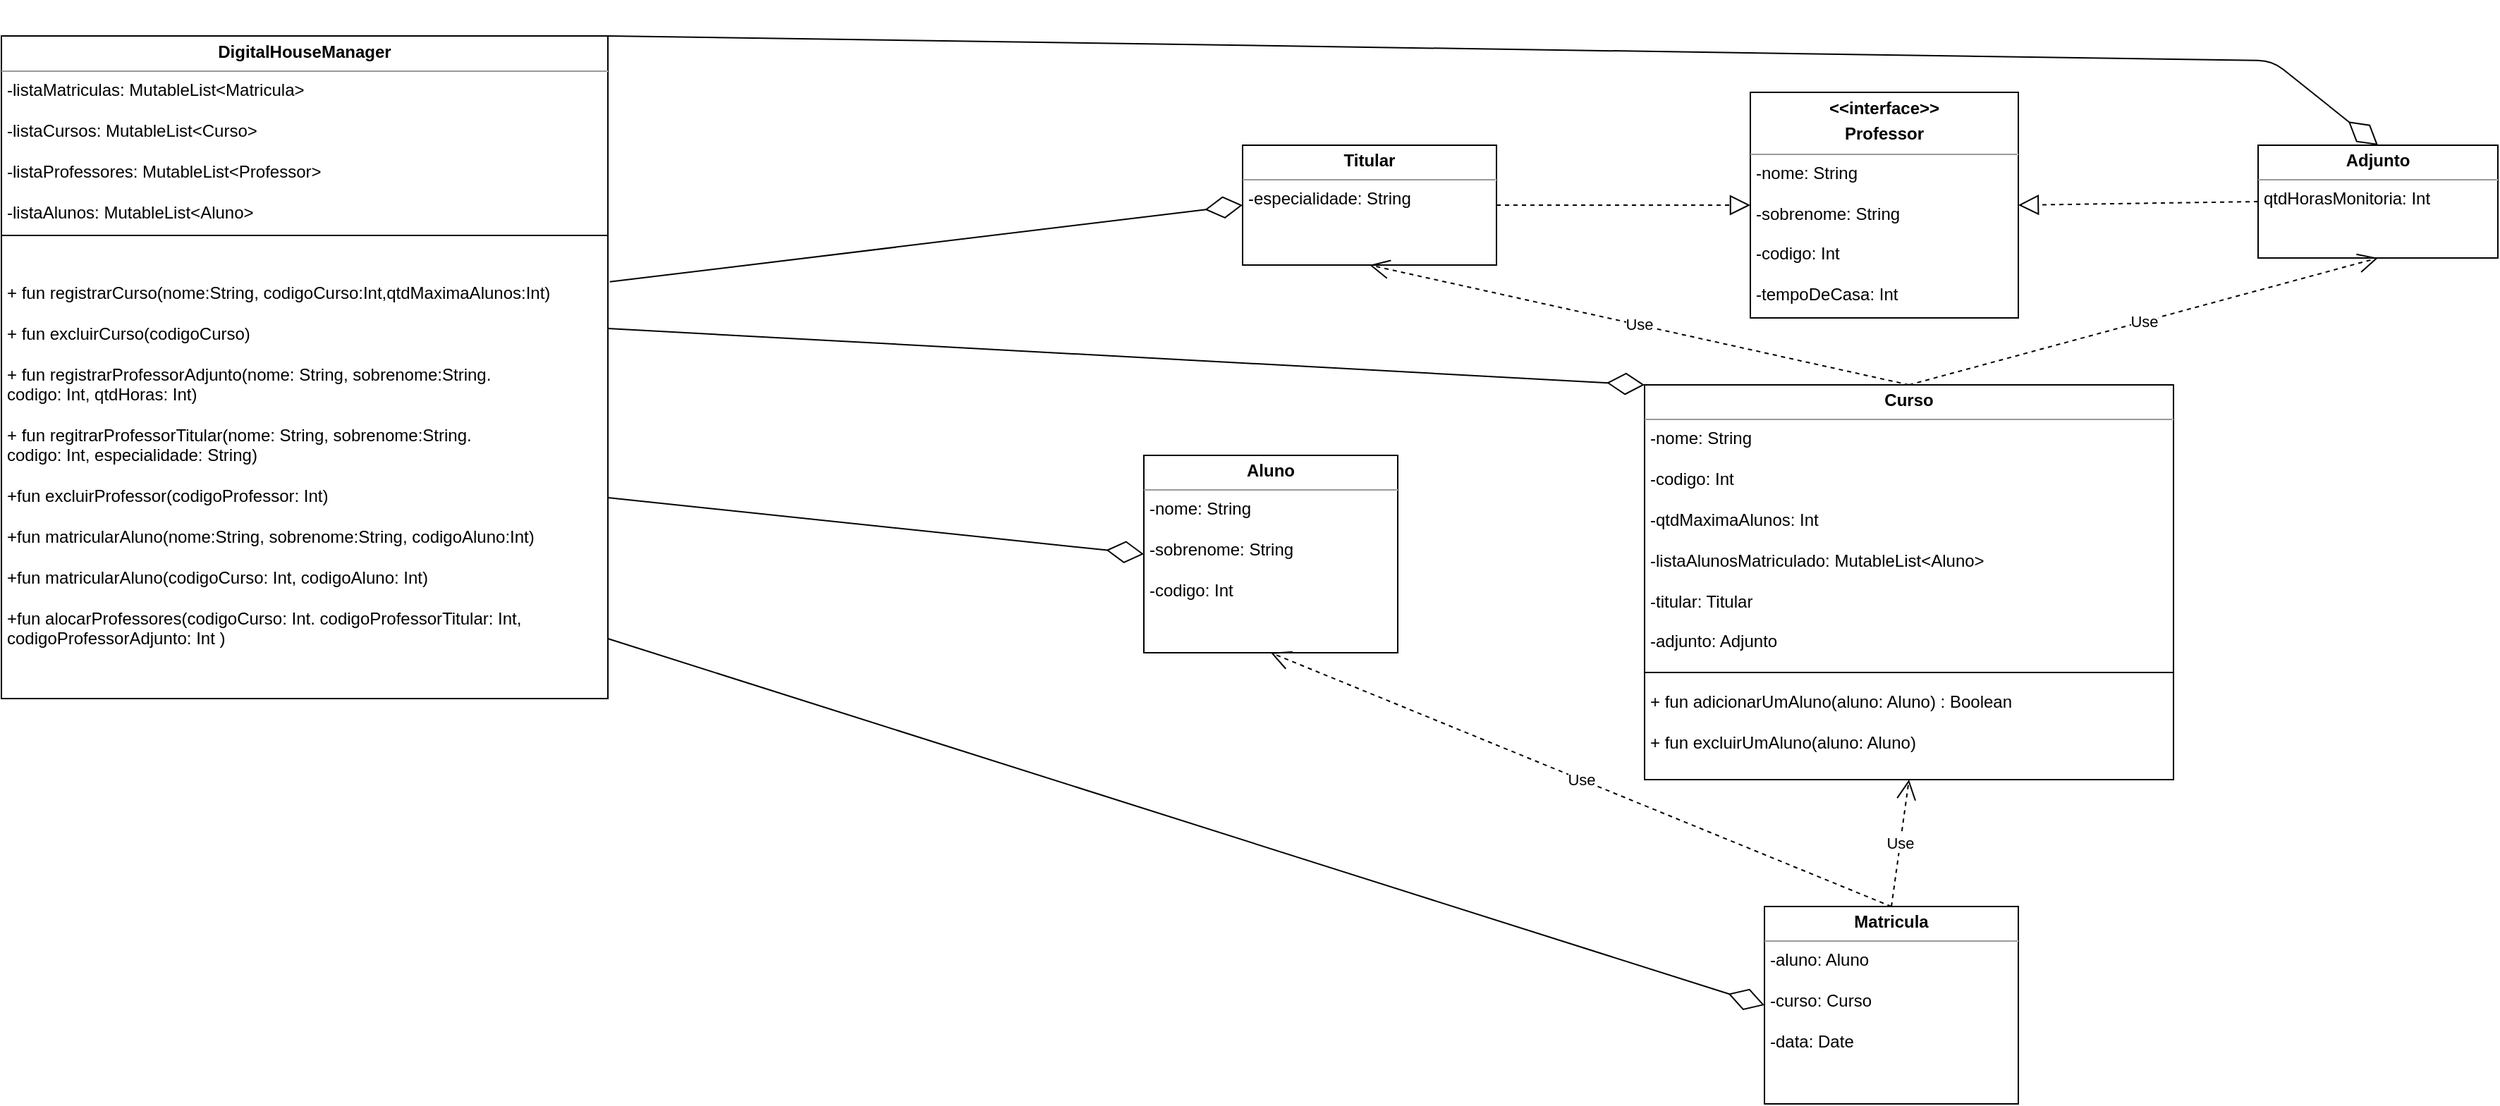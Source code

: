 <mxfile version="13.7.5" type="device"><diagram id="pJTIbs8gm_tFVkfFD0ff" name="Page-1"><mxGraphModel dx="2090" dy="1743" grid="1" gridSize="10" guides="1" tooltips="1" connect="1" arrows="1" fold="1" page="1" pageScale="1" pageWidth="850" pageHeight="1100" math="0" shadow="0"><root><mxCell id="0"/><mxCell id="1" parent="0"/><mxCell id="R6zgX_rCGJUKj4s8_wKS-1" value="&lt;p style=&quot;margin: 0px ; margin-top: 4px ; text-align: center&quot;&gt;&lt;b&gt;Aluno&lt;/b&gt;&lt;/p&gt;&lt;hr size=&quot;1&quot;&gt;&lt;p style=&quot;margin: 0px ; margin-left: 4px&quot;&gt;-nome: String&lt;/p&gt;&lt;p style=&quot;margin: 0px ; margin-left: 4px&quot;&gt;&lt;br&gt;&lt;/p&gt;&lt;p style=&quot;margin: 0px ; margin-left: 4px&quot;&gt;-sobrenome: String&lt;/p&gt;&lt;p style=&quot;margin: 0px ; margin-left: 4px&quot;&gt;&lt;br&gt;&lt;/p&gt;&lt;p style=&quot;margin: 0px ; margin-left: 4px&quot;&gt;-codigo: Int&lt;/p&gt;&lt;p style=&quot;margin: 0px ; margin-left: 4px&quot;&gt;&lt;br&gt;&lt;/p&gt;&lt;p style=&quot;margin: 0px ; margin-left: 4px&quot;&gt;&lt;br&gt;&lt;/p&gt;" style="verticalAlign=top;align=left;overflow=fill;fontSize=12;fontFamily=Helvetica;html=1;" parent="1" vertex="1"><mxGeometry x="550" y="320" width="180" height="140" as="geometry"/></mxCell><mxCell id="R6zgX_rCGJUKj4s8_wKS-2" value="&lt;p style=&quot;margin: 0px ; margin-top: 4px ; text-align: center&quot;&gt;&lt;b&gt;Curso&lt;/b&gt;&lt;/p&gt;&lt;hr size=&quot;1&quot;&gt;&lt;p style=&quot;margin: 0px ; margin-left: 4px&quot;&gt;-nome: String&lt;/p&gt;&lt;p style=&quot;margin: 0px ; margin-left: 4px&quot;&gt;&lt;br&gt;&lt;/p&gt;&lt;p style=&quot;margin: 0px ; margin-left: 4px&quot;&gt;-codigo: Int&lt;/p&gt;&lt;p style=&quot;margin: 0px ; margin-left: 4px&quot;&gt;&lt;br&gt;&lt;/p&gt;&lt;p style=&quot;margin: 0px ; margin-left: 4px&quot;&gt;-qtdMaximaAlunos: Int&lt;/p&gt;&lt;p style=&quot;margin: 0px ; margin-left: 4px&quot;&gt;&lt;br&gt;&lt;/p&gt;&lt;p style=&quot;margin: 0px ; margin-left: 4px&quot;&gt;-listaAlunosMatriculado: MutableList&amp;lt;Aluno&amp;gt;&lt;/p&gt;&lt;p style=&quot;margin: 0px ; margin-left: 4px&quot;&gt;&lt;br&gt;&lt;/p&gt;&lt;p style=&quot;margin: 0px ; margin-left: 4px&quot;&gt;-titular: Titular&lt;/p&gt;&lt;p style=&quot;margin: 0px ; margin-left: 4px&quot;&gt;&lt;br&gt;&lt;/p&gt;&lt;p style=&quot;margin: 0px ; margin-left: 4px&quot;&gt;-adjunto: Adjunto&lt;/p&gt;&lt;p style=&quot;margin: 0px ; margin-left: 4px&quot;&gt;&lt;br&gt;&lt;/p&gt;&lt;p style=&quot;margin: 0px ; margin-left: 4px&quot;&gt;&lt;br&gt;&lt;/p&gt;&lt;p style=&quot;margin: 0px ; margin-left: 4px&quot;&gt;+ fun adicionarUmAluno(aluno: Aluno) : Boolean&lt;/p&gt;&lt;p style=&quot;margin: 0px ; margin-left: 4px&quot;&gt;&lt;br&gt;&lt;/p&gt;&lt;p style=&quot;margin: 0px 0px 0px 4px&quot;&gt;+ fun excluirUmAluno(aluno: Aluno)&amp;nbsp;&lt;/p&gt;&lt;p style=&quot;margin: 0px 0px 0px 4px&quot;&gt;&lt;br&gt;&lt;/p&gt;&lt;p style=&quot;margin: 0px ; margin-left: 4px&quot;&gt;&lt;br&gt;&lt;/p&gt;&lt;p style=&quot;margin: 0px ; margin-left: 4px&quot;&gt;&lt;br&gt;&lt;/p&gt;" style="verticalAlign=top;align=left;overflow=fill;fontSize=12;fontFamily=Helvetica;html=1;" parent="1" vertex="1"><mxGeometry x="905" y="270" width="375" height="280" as="geometry"/></mxCell><mxCell id="R6zgX_rCGJUKj4s8_wKS-4" value="&lt;p style=&quot;margin: 0px ; margin-top: 4px ; text-align: center&quot;&gt;&lt;b&gt;&amp;lt;&amp;lt;interface&amp;gt;&amp;gt;&lt;/b&gt;&lt;/p&gt;&lt;p style=&quot;margin: 0px ; margin-top: 4px ; text-align: center&quot;&gt;&lt;b&gt;Professor&lt;/b&gt;&lt;/p&gt;&lt;hr size=&quot;1&quot;&gt;&lt;p style=&quot;margin: 0px ; margin-left: 4px&quot;&gt;-nome: String&lt;/p&gt;&lt;p style=&quot;margin: 0px ; margin-left: 4px&quot;&gt;&lt;br&gt;&lt;/p&gt;&lt;p style=&quot;margin: 0px ; margin-left: 4px&quot;&gt;-sobrenome: String&lt;/p&gt;&lt;p style=&quot;margin: 0px ; margin-left: 4px&quot;&gt;&lt;br&gt;&lt;/p&gt;&lt;p style=&quot;margin: 0px ; margin-left: 4px&quot;&gt;-codigo: Int&lt;/p&gt;&lt;p style=&quot;margin: 0px ; margin-left: 4px&quot;&gt;&lt;br&gt;&lt;/p&gt;&lt;p style=&quot;margin: 0px ; margin-left: 4px&quot;&gt;-tempoDeCasa: Int&lt;/p&gt;&lt;p style=&quot;margin: 0px ; margin-left: 4px&quot;&gt;&lt;br&gt;&lt;/p&gt;&lt;p style=&quot;margin: 0px ; margin-left: 4px&quot;&gt;&lt;br&gt;&lt;/p&gt;" style="verticalAlign=top;align=left;overflow=fill;fontSize=12;fontFamily=Helvetica;html=1;" parent="1" vertex="1"><mxGeometry x="980" y="62.5" width="190" height="160" as="geometry"/></mxCell><mxCell id="R6zgX_rCGJUKj4s8_wKS-5" value="&lt;p style=&quot;margin: 0px ; margin-top: 4px ; text-align: center&quot;&gt;&lt;b&gt;Titular&lt;/b&gt;&lt;br&gt;&lt;/p&gt;&lt;hr size=&quot;1&quot;&gt;&lt;p style=&quot;margin: 0px ; margin-left: 4px&quot;&gt;-especialidade: String&lt;/p&gt;&lt;p style=&quot;margin: 0px ; margin-left: 4px&quot;&gt;&lt;br&gt;&lt;/p&gt;" style="verticalAlign=top;align=left;overflow=fill;fontSize=12;fontFamily=Helvetica;html=1;" parent="1" vertex="1"><mxGeometry x="620" y="100" width="180" height="85" as="geometry"/></mxCell><mxCell id="R6zgX_rCGJUKj4s8_wKS-6" value="" style="endArrow=block;dashed=1;endFill=0;endSize=12;html=1;entryX=0;entryY=0.5;entryDx=0;entryDy=0;exitX=1;exitY=0.5;exitDx=0;exitDy=0;" parent="1" source="R6zgX_rCGJUKj4s8_wKS-5" target="R6zgX_rCGJUKj4s8_wKS-4" edge="1"><mxGeometry width="160" relative="1" as="geometry"><mxPoint x="340" y="290" as="sourcePoint"/><mxPoint x="500" y="290" as="targetPoint"/></mxGeometry></mxCell><mxCell id="R6zgX_rCGJUKj4s8_wKS-7" value="&lt;p style=&quot;margin: 0px ; margin-top: 4px ; text-align: center&quot;&gt;&lt;b&gt;Adjunto&lt;/b&gt;&lt;br&gt;&lt;/p&gt;&lt;hr size=&quot;1&quot;&gt;&lt;p style=&quot;margin: 0px ; margin-left: 4px&quot;&gt;qtdHorasMonitoria: Int&lt;/p&gt;&lt;p style=&quot;margin: 0px ; margin-left: 4px&quot;&gt;&lt;br&gt;&lt;/p&gt;&lt;p style=&quot;margin: 0px ; margin-left: 4px&quot;&gt;&lt;br&gt;&lt;/p&gt;" style="verticalAlign=top;align=left;overflow=fill;fontSize=12;fontFamily=Helvetica;html=1;" parent="1" vertex="1"><mxGeometry x="1340" y="100" width="170" height="80" as="geometry"/></mxCell><mxCell id="R6zgX_rCGJUKj4s8_wKS-8" value="" style="endArrow=block;dashed=1;endFill=0;endSize=12;html=1;entryX=1;entryY=0.5;entryDx=0;entryDy=0;exitX=0;exitY=0.5;exitDx=0;exitDy=0;" parent="1" source="R6zgX_rCGJUKj4s8_wKS-7" target="R6zgX_rCGJUKj4s8_wKS-4" edge="1"><mxGeometry width="160" relative="1" as="geometry"><mxPoint x="405" y="320" as="sourcePoint"/><mxPoint x="465" y="190" as="targetPoint"/></mxGeometry></mxCell><mxCell id="R6zgX_rCGJUKj4s8_wKS-9" value="Use" style="endArrow=open;endSize=12;dashed=1;html=1;exitX=0.5;exitY=0;exitDx=0;exitDy=0;entryX=0.5;entryY=1;entryDx=0;entryDy=0;" parent="1" source="R6zgX_rCGJUKj4s8_wKS-2" target="R6zgX_rCGJUKj4s8_wKS-5" edge="1"><mxGeometry width="160" relative="1" as="geometry"><mxPoint x="500" y="500" as="sourcePoint"/><mxPoint x="660" y="500" as="targetPoint"/></mxGeometry></mxCell><mxCell id="R6zgX_rCGJUKj4s8_wKS-10" value="Use" style="endArrow=open;endSize=12;dashed=1;html=1;entryX=0.5;entryY=1;entryDx=0;entryDy=0;exitX=0.5;exitY=0;exitDx=0;exitDy=0;" parent="1" source="R6zgX_rCGJUKj4s8_wKS-2" target="R6zgX_rCGJUKj4s8_wKS-7" edge="1"><mxGeometry width="160" relative="1" as="geometry"><mxPoint x="500" y="530" as="sourcePoint"/><mxPoint x="560" y="410" as="targetPoint"/></mxGeometry></mxCell><mxCell id="R6zgX_rCGJUKj4s8_wKS-12" value="&lt;p style=&quot;margin: 0px ; margin-top: 4px ; text-align: center&quot;&gt;&lt;b&gt;Matricula&lt;/b&gt;&lt;/p&gt;&lt;hr size=&quot;1&quot;&gt;&lt;p style=&quot;margin: 0px ; margin-left: 4px&quot;&gt;-aluno: Aluno&lt;/p&gt;&lt;p style=&quot;margin: 0px ; margin-left: 4px&quot;&gt;&lt;br&gt;&lt;/p&gt;&lt;p style=&quot;margin: 0px ; margin-left: 4px&quot;&gt;-curso: Curso&lt;/p&gt;&lt;p style=&quot;margin: 0px ; margin-left: 4px&quot;&gt;&lt;br&gt;&lt;/p&gt;&lt;p style=&quot;margin: 0px ; margin-left: 4px&quot;&gt;-data: Date&lt;/p&gt;&lt;p style=&quot;margin: 0px ; margin-left: 4px&quot;&gt;&lt;br&gt;&lt;/p&gt;&lt;p style=&quot;margin: 0px ; margin-left: 4px&quot;&gt;&lt;br&gt;&lt;/p&gt;" style="verticalAlign=top;align=left;overflow=fill;fontSize=12;fontFamily=Helvetica;html=1;" parent="1" vertex="1"><mxGeometry x="990" y="640" width="180" height="140" as="geometry"/></mxCell><mxCell id="R6zgX_rCGJUKj4s8_wKS-13" value="Use" style="endArrow=open;endSize=12;dashed=1;html=1;entryX=0.5;entryY=1;entryDx=0;entryDy=0;exitX=0.5;exitY=0;exitDx=0;exitDy=0;" parent="1" source="R6zgX_rCGJUKj4s8_wKS-12" target="R6zgX_rCGJUKj4s8_wKS-1" edge="1"><mxGeometry width="160" relative="1" as="geometry"><mxPoint x="240" y="790" as="sourcePoint"/><mxPoint x="400" y="790" as="targetPoint"/></mxGeometry></mxCell><mxCell id="R6zgX_rCGJUKj4s8_wKS-15" value="Use" style="endArrow=open;endSize=12;dashed=1;html=1;entryX=0.5;entryY=1;entryDx=0;entryDy=0;exitX=0.5;exitY=0;exitDx=0;exitDy=0;" parent="1" source="R6zgX_rCGJUKj4s8_wKS-12" target="R6zgX_rCGJUKj4s8_wKS-2" edge="1"><mxGeometry width="160" relative="1" as="geometry"><mxPoint x="270" y="820" as="sourcePoint"/><mxPoint x="130" y="680" as="targetPoint"/></mxGeometry></mxCell><mxCell id="R6zgX_rCGJUKj4s8_wKS-16" value="&lt;p style=&quot;margin: 0px ; margin-top: 4px ; text-align: center&quot;&gt;&lt;b&gt;DigitalHouseManager&lt;/b&gt;&lt;/p&gt;&lt;hr size=&quot;1&quot;&gt;&lt;p style=&quot;margin: 0px ; margin-left: 4px&quot;&gt;&lt;span&gt;-listaMatriculas: MutableList&amp;lt;Matricula&amp;gt;&lt;/span&gt;&lt;/p&gt;&lt;p style=&quot;margin: 0px 0px 0px 4px&quot;&gt;&lt;br&gt;&lt;/p&gt;&lt;p style=&quot;margin: 0px 0px 0px 4px&quot;&gt;-listaCursos: MutableList&amp;lt;Curso&amp;gt;&lt;/p&gt;&lt;p style=&quot;margin: 0px 0px 0px 4px&quot;&gt;&lt;br&gt;&lt;/p&gt;&lt;p style=&quot;margin: 0px ; margin-left: 4px&quot;&gt;&lt;span&gt;-listaProfessores: MutableList&amp;lt;Professor&amp;gt;&lt;/span&gt;&lt;/p&gt;&lt;p style=&quot;margin: 0px 0px 0px 4px&quot;&gt;&lt;br&gt;&lt;/p&gt;&lt;p style=&quot;margin: 0px ; margin-left: 4px&quot;&gt;-listaAlunos: MutableList&amp;lt;Aluno&amp;gt;&lt;/p&gt;&lt;p style=&quot;margin: 0px ; margin-left: 4px&quot;&gt;&lt;br&gt;&lt;/p&gt;&lt;p style=&quot;margin: 0px ; margin-left: 4px&quot;&gt;&lt;br&gt;&lt;/p&gt;&lt;p style=&quot;margin: 0px ; margin-left: 4px&quot;&gt;&lt;br&gt;&lt;/p&gt;&lt;p style=&quot;margin: 0px ; margin-left: 4px&quot;&gt;+ fun registrarCurso(nome:String, codigoCurso:Int,qtdMaximaAlunos:Int)&lt;/p&gt;&lt;p style=&quot;margin: 0px ; margin-left: 4px&quot;&gt;&lt;br&gt;&lt;/p&gt;&lt;p style=&quot;margin: 0px ; margin-left: 4px&quot;&gt;+ fun excluirCurso(codigoCurso)&lt;/p&gt;&lt;p style=&quot;margin: 0px ; margin-left: 4px&quot;&gt;&lt;br&gt;&lt;/p&gt;&lt;p style=&quot;margin: 0px ; margin-left: 4px&quot;&gt;+ fun registrarProfessorAdjunto(nome: String, sobrenome:String.&lt;/p&gt;&lt;p style=&quot;margin: 0px ; margin-left: 4px&quot;&gt;codigo: Int, qtdHoras: Int)&lt;/p&gt;&lt;p style=&quot;margin: 0px ; margin-left: 4px&quot;&gt;&lt;br&gt;&lt;/p&gt;&lt;p style=&quot;margin: 0px 0px 0px 4px&quot;&gt;+ fun regitrarProfessorTitular(nome: String, sobrenome:String.&lt;/p&gt;&lt;p style=&quot;margin: 0px 0px 0px 4px&quot;&gt;codigo: Int, especialidade: String)&lt;/p&gt;&lt;p style=&quot;margin: 0px 0px 0px 4px&quot;&gt;&lt;br&gt;&lt;/p&gt;&lt;p style=&quot;margin: 0px 0px 0px 4px&quot;&gt;+fun excluirProfessor(codigoProfessor: Int)&lt;/p&gt;&lt;p style=&quot;margin: 0px 0px 0px 4px&quot;&gt;&lt;br&gt;&lt;/p&gt;&lt;p style=&quot;margin: 0px 0px 0px 4px&quot;&gt;+fun matricularAluno(nome:String, sobrenome:String, codigoAluno:Int)&lt;/p&gt;&lt;p style=&quot;margin: 0px 0px 0px 4px&quot;&gt;&lt;br&gt;&lt;/p&gt;&lt;p style=&quot;margin: 0px 0px 0px 4px&quot;&gt;+fun matricularAluno(codigoCurso: Int, codigoAluno: Int)&lt;br&gt;&lt;/p&gt;&lt;p style=&quot;margin: 0px 0px 0px 4px&quot;&gt;&lt;br&gt;&lt;/p&gt;&lt;p style=&quot;margin: 0px 0px 0px 4px&quot;&gt;+fun alocarProfessores(codigoCurso: Int. codigoProfessorTitular: Int,&lt;/p&gt;&lt;p style=&quot;margin: 0px 0px 0px 4px&quot;&gt;codigoProfessorAdjunto: Int )&lt;/p&gt;&lt;p style=&quot;margin: 0px 0px 0px 4px&quot;&gt;&lt;br&gt;&lt;/p&gt;&lt;p style=&quot;margin: 0px 0px 0px 4px&quot;&gt;&lt;br&gt;&lt;/p&gt;&lt;p style=&quot;margin: 0px 0px 0px 4px&quot;&gt;&lt;br&gt;&lt;/p&gt;" style="verticalAlign=top;align=left;overflow=fill;fontSize=12;fontFamily=Helvetica;html=1;" parent="1" vertex="1"><mxGeometry x="-260" y="22.5" width="430" height="470" as="geometry"/></mxCell><mxCell id="iMgkfR7t9IdWn3VLPyFC-4" value="" style="line;strokeWidth=1;fillColor=none;align=left;verticalAlign=middle;spacingTop=-1;spacingLeft=3;spacingRight=3;rotatable=0;labelPosition=right;points=[];portConstraint=eastwest;" vertex="1" parent="1"><mxGeometry x="-260" y="160" width="430" height="8" as="geometry"/></mxCell><mxCell id="iMgkfR7t9IdWn3VLPyFC-7" value="" style="endArrow=diamondThin;endFill=0;endSize=24;html=1;entryX=0;entryY=0;entryDx=0;entryDy=0;" edge="1" parent="1" target="R6zgX_rCGJUKj4s8_wKS-2"><mxGeometry width="160" relative="1" as="geometry"><mxPoint x="170" y="230" as="sourcePoint"/><mxPoint x="330" y="230" as="targetPoint"/></mxGeometry></mxCell><mxCell id="iMgkfR7t9IdWn3VLPyFC-8" value="" style="endArrow=diamondThin;endFill=0;endSize=24;html=1;entryX=0;entryY=0.5;entryDx=0;entryDy=0;" edge="1" parent="1" target="R6zgX_rCGJUKj4s8_wKS-12"><mxGeometry width="160" relative="1" as="geometry"><mxPoint x="170" y="450" as="sourcePoint"/><mxPoint x="330" y="450" as="targetPoint"/></mxGeometry></mxCell><mxCell id="iMgkfR7t9IdWn3VLPyFC-9" value="" style="endArrow=diamondThin;endFill=0;endSize=24;html=1;entryX=0;entryY=0.5;entryDx=0;entryDy=0;exitX=1.003;exitY=0.371;exitDx=0;exitDy=0;exitPerimeter=0;" edge="1" parent="1" source="R6zgX_rCGJUKj4s8_wKS-16" target="R6zgX_rCGJUKj4s8_wKS-5"><mxGeometry width="160" relative="1" as="geometry"><mxPoint x="170" y="163.29" as="sourcePoint"/><mxPoint x="330" y="163.29" as="targetPoint"/></mxGeometry></mxCell><mxCell id="iMgkfR7t9IdWn3VLPyFC-10" value="" style="endArrow=diamondThin;endFill=0;endSize=24;html=1;entryX=0.5;entryY=0;entryDx=0;entryDy=0;" edge="1" parent="1" target="R6zgX_rCGJUKj4s8_wKS-7"><mxGeometry width="160" relative="1" as="geometry"><mxPoint x="170" y="22.5" as="sourcePoint"/><mxPoint x="1450" y="23" as="targetPoint"/><Array as="points"><mxPoint x="1350" y="40"/></Array></mxGeometry></mxCell><mxCell id="iMgkfR7t9IdWn3VLPyFC-11" value="" style="endArrow=diamondThin;endFill=0;endSize=24;html=1;entryX=0;entryY=0.5;entryDx=0;entryDy=0;" edge="1" parent="1" target="R6zgX_rCGJUKj4s8_wKS-1"><mxGeometry width="160" relative="1" as="geometry"><mxPoint x="170" y="350" as="sourcePoint"/><mxPoint x="330" y="350" as="targetPoint"/></mxGeometry></mxCell><mxCell id="iMgkfR7t9IdWn3VLPyFC-12" value="" style="line;strokeWidth=1;fillColor=none;align=left;verticalAlign=middle;spacingTop=-1;spacingLeft=3;spacingRight=3;rotatable=0;labelPosition=right;points=[];portConstraint=eastwest;labelBackgroundColor=#ffffff;" vertex="1" parent="1"><mxGeometry x="905" y="470" width="375" height="8" as="geometry"/></mxCell></root></mxGraphModel></diagram></mxfile>